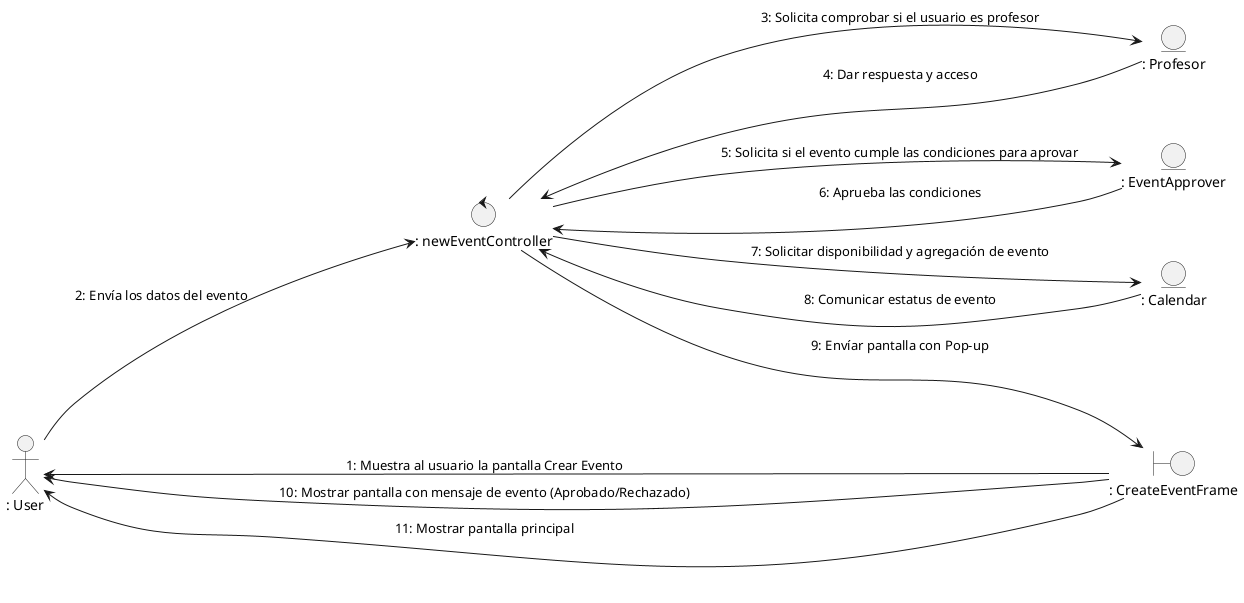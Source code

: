 @startuml uc4_createEvent

left to right direction

actor ": User" as user
boundary ": CreateEventFrame" as vis
entity ": Profesor" as mod
entity ": EventApprover" as ea
entity ": Calendar" as cal
control ": newEventController" as con

vis --> user : 1: Muestra al usuario la pantalla Crear Evento
user --> con : 2: Envía los datos del evento
con --> mod : 3: Solicita comprobar si el usuario es profesor
mod --> con : 4: Dar respuesta y acceso
con --> ea : 5: Solicita si el evento cumple las condiciones para aprovar
ea --> con : 6: Aprueba las condiciones
con --> cal : 7: Solicitar disponibilidad y agregación de evento
cal --> con : 8: Comunicar estatus de evento
con --> vis : 9: Envíar pantalla con Pop-up
vis --> user : 10: Mostrar pantalla con mensaje de evento (Aprobado/Rechazado)
vis --> user : 11: Mostrar pantalla principal

@enduml